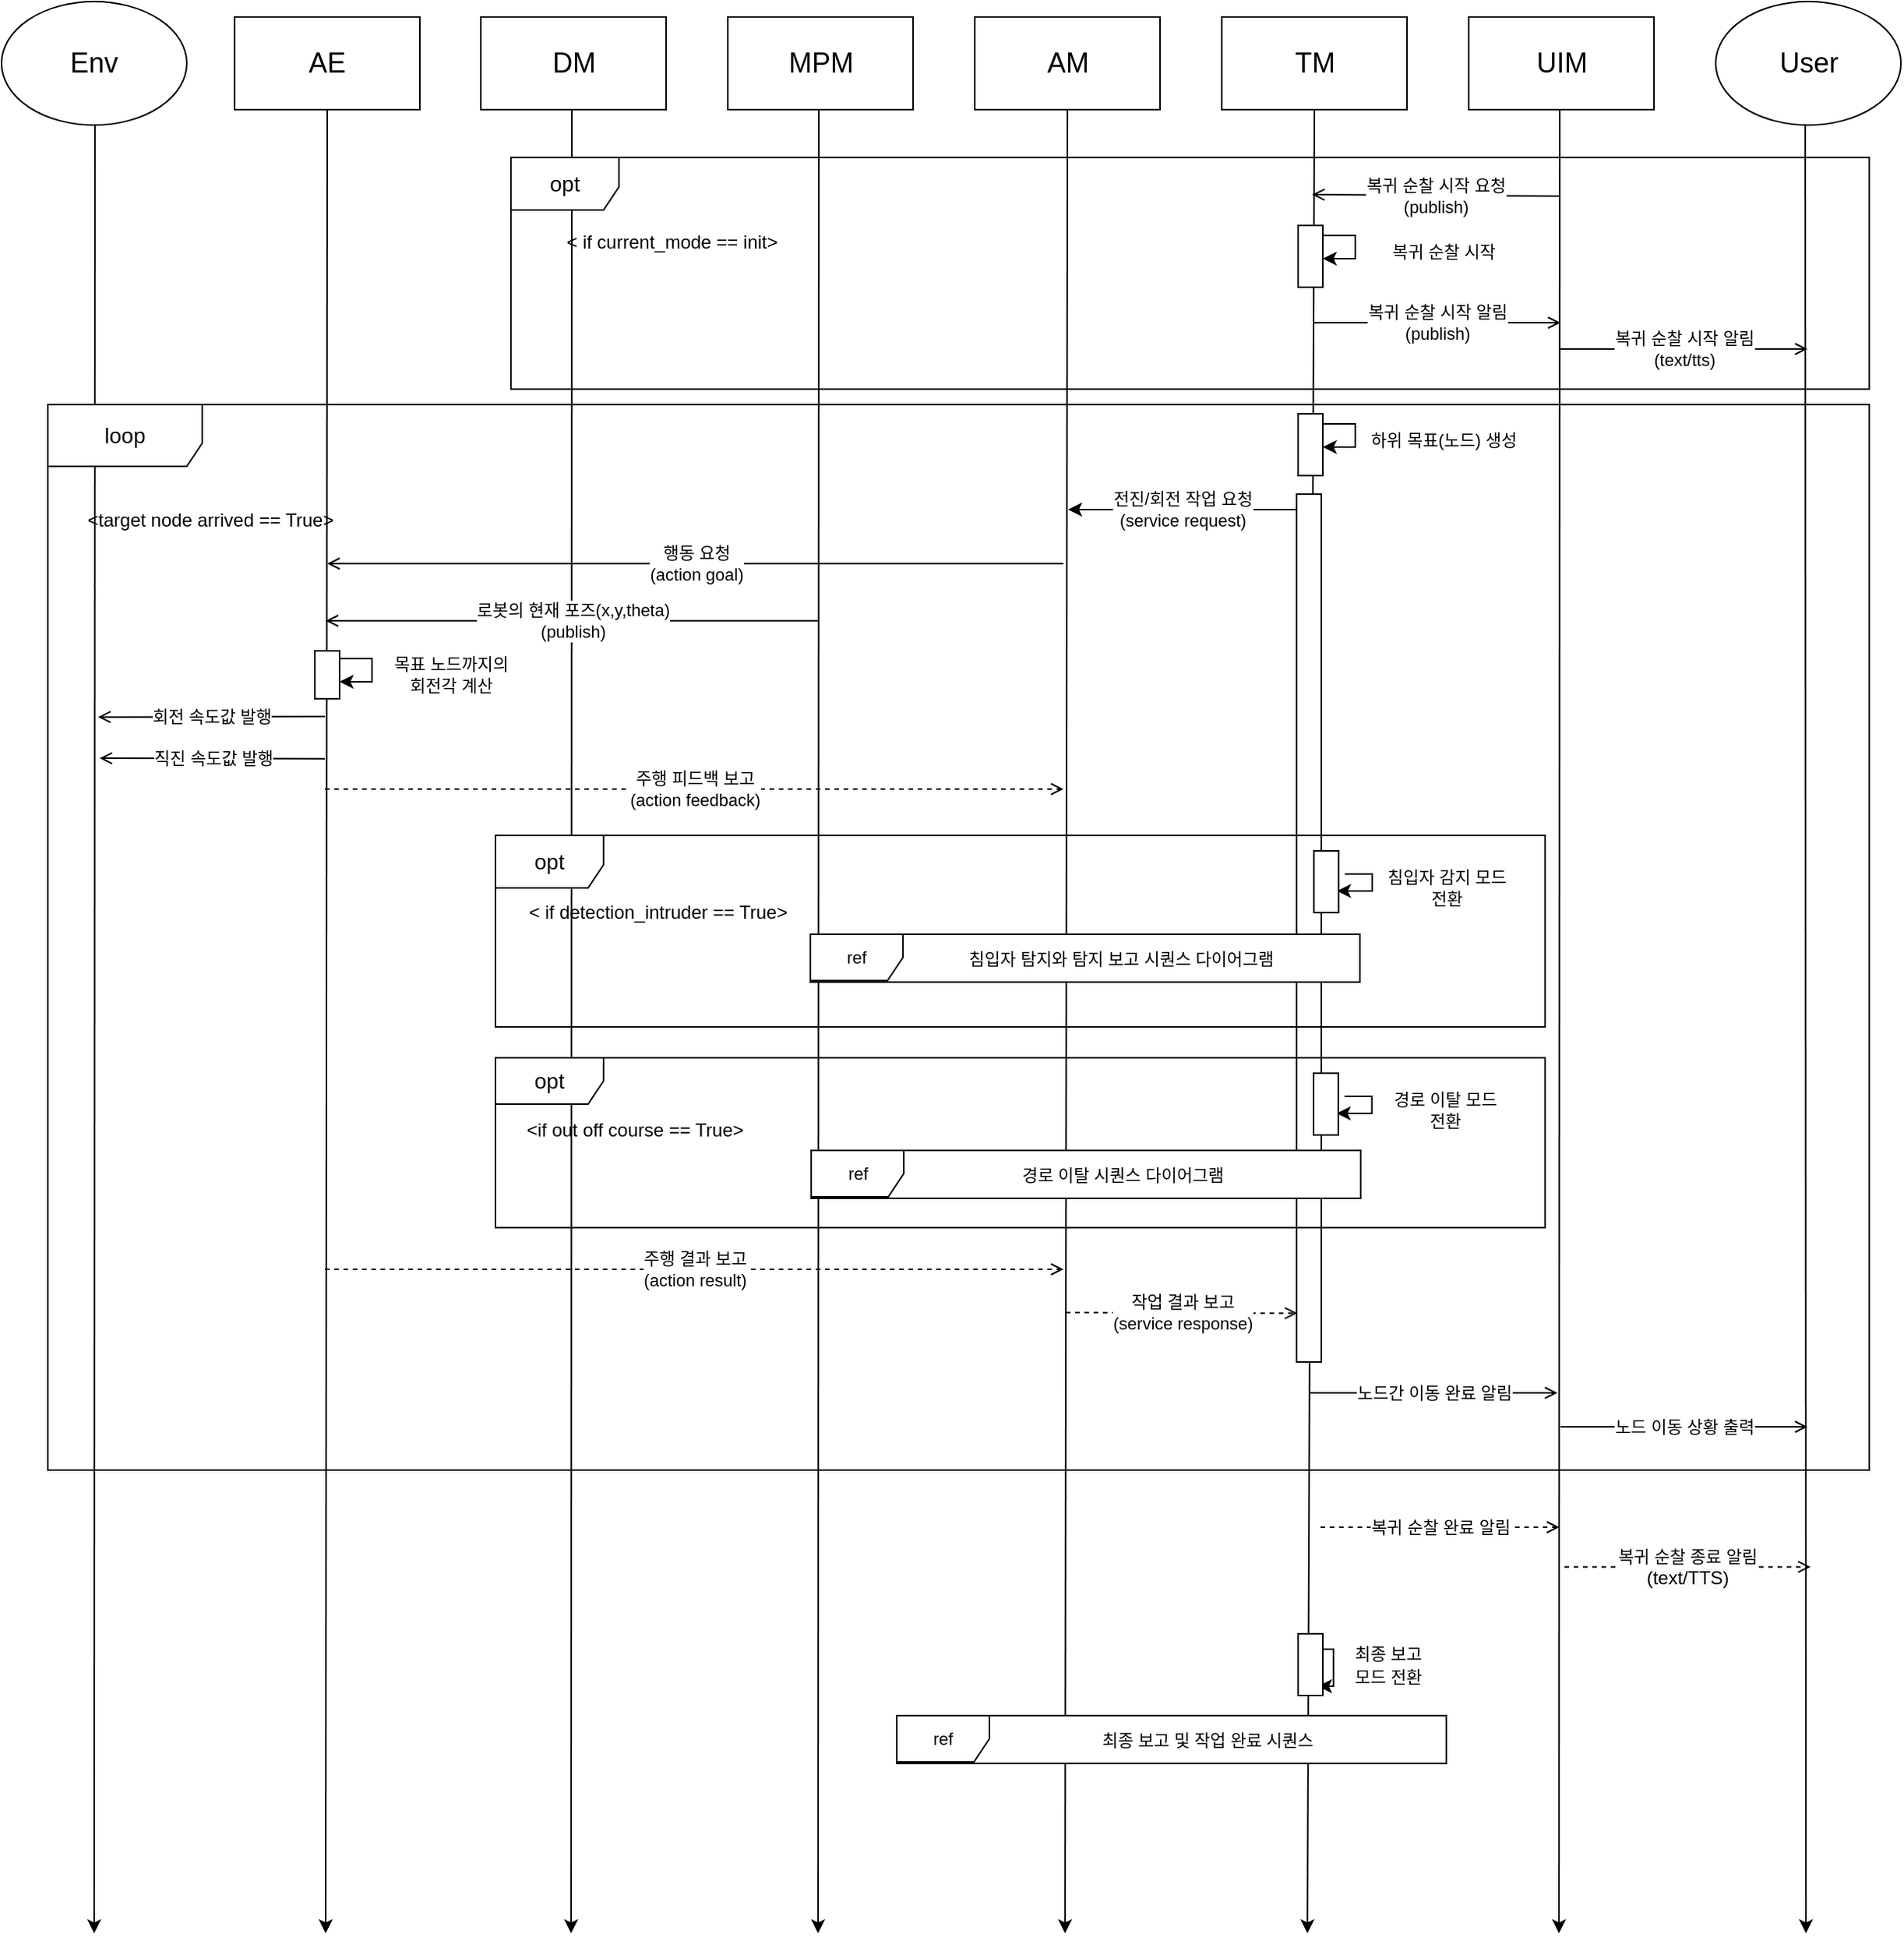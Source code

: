 <mxfile version="23.0.1" type="google">
  <diagram name="페이지-1" id="aEvHvg_GISMhGPSxpiuL">
    <mxGraphModel grid="1" page="1" gridSize="10" guides="1" tooltips="1" connect="1" arrows="1" fold="1" pageScale="1" pageWidth="1200" pageHeight="1600" math="0" shadow="0">
      <root>
        <mxCell id="0" />
        <mxCell id="1" parent="0" />
        <mxCell id="QVneMH2O7gO1GSNRQY0F-47" value="" style="edgeStyle=none;orthogonalLoop=1;jettySize=auto;html=1;rounded=0;dashed=1;endArrow=open;endFill=0;" edge="1" parent="1">
          <mxGeometry width="100" relative="1" as="geometry">
            <mxPoint x="1072.52" y="1082.74" as="sourcePoint" />
            <mxPoint x="1231.99" y="1082.74" as="targetPoint" />
            <Array as="points" />
          </mxGeometry>
        </mxCell>
        <mxCell id="FISZs5vdLlbENWsGq8DH-76" value="복귀 순찰 종료 알림&lt;br style=&quot;border-color: var(--border-color); font-size: 12px; background-color: rgb(251, 251, 251);&quot;&gt;&lt;span style=&quot;font-size: 12px; background-color: rgb(251, 251, 251);&quot;&gt;(text/TTS)&lt;/span&gt;" style="edgeLabel;html=1;align=center;verticalAlign=middle;resizable=0;points=[];" connectable="0" vertex="1" parent="QVneMH2O7gO1GSNRQY0F-47">
          <mxGeometry relative="1" as="geometry">
            <mxPoint as="offset" />
          </mxGeometry>
        </mxCell>
        <mxCell id="wB_7CRHb40THPqK0Hq_M-15" value="" style="endArrow=classic;html=1;rounded=0;exitX=0.5;exitY=1;exitDx=0;exitDy=0;" edge="1" parent="1" source="wB_7CRHb40THPqK0Hq_M-5">
          <mxGeometry width="50" height="50" relative="1" as="geometry">
            <mxPoint x="906.942" y="1223.608" as="sourcePoint" />
            <mxPoint x="906" y="1320" as="targetPoint" />
          </mxGeometry>
        </mxCell>
        <mxCell id="wB_7CRHb40THPqK0Hq_M-1" value="&lt;font style=&quot;font-size: 18px;&quot;&gt;Env&lt;/font&gt;" style="ellipse;whiteSpace=wrap;html=1;" vertex="1" parent="1">
          <mxGeometry x="60" y="69" width="120" height="80" as="geometry" />
        </mxCell>
        <mxCell id="wB_7CRHb40THPqK0Hq_M-2" value="&lt;font style=&quot;font-size: 18px;&quot;&gt;DM&lt;/font&gt;" style="rounded=0;whiteSpace=wrap;html=1;" vertex="1" parent="1">
          <mxGeometry x="370.53" y="79" width="120" height="60" as="geometry" />
        </mxCell>
        <mxCell id="wB_7CRHb40THPqK0Hq_M-3" value="&lt;font style=&quot;font-size: 18px;&quot;&gt;MPM&lt;/font&gt;" style="rounded=0;whiteSpace=wrap;html=1;" vertex="1" parent="1">
          <mxGeometry x="530.53" y="79" width="120" height="60" as="geometry" />
        </mxCell>
        <mxCell id="wB_7CRHb40THPqK0Hq_M-4" value="&lt;font style=&quot;font-size: 18px;&quot;&gt;AM&lt;/font&gt;" style="rounded=0;whiteSpace=wrap;html=1;" vertex="1" parent="1">
          <mxGeometry x="690.53" y="79" width="120" height="60" as="geometry" />
        </mxCell>
        <mxCell id="wB_7CRHb40THPqK0Hq_M-5" value="&lt;font style=&quot;font-size: 18px;&quot;&gt;TM&lt;/font&gt;" style="rounded=0;whiteSpace=wrap;html=1;" vertex="1" parent="1">
          <mxGeometry x="850.53" y="79" width="120" height="60" as="geometry" />
        </mxCell>
        <mxCell id="wB_7CRHb40THPqK0Hq_M-6" value="&lt;font style=&quot;font-size: 18px;&quot;&gt;UIM&lt;/font&gt;" style="rounded=0;whiteSpace=wrap;html=1;" vertex="1" parent="1">
          <mxGeometry x="1010.53" y="79" width="120" height="60" as="geometry" />
        </mxCell>
        <mxCell id="wB_7CRHb40THPqK0Hq_M-10" value="&lt;font style=&quot;font-size: 18px;&quot;&gt;User&lt;/font&gt;" style="ellipse;whiteSpace=wrap;html=1;" vertex="1" parent="1">
          <mxGeometry x="1170.53" y="69" width="120" height="80" as="geometry" />
        </mxCell>
        <mxCell id="wB_7CRHb40THPqK0Hq_M-11" value="" style="endArrow=classic;html=1;rounded=0;exitX=0.5;exitY=1;exitDx=0;exitDy=0;" edge="1" parent="1">
          <mxGeometry width="50" height="50" relative="1" as="geometry">
            <mxPoint x="120.53" y="149" as="sourcePoint" />
            <mxPoint x="120" y="1320" as="targetPoint" />
          </mxGeometry>
        </mxCell>
        <mxCell id="wB_7CRHb40THPqK0Hq_M-12" value="" style="endArrow=classic;html=1;rounded=0;" edge="1" parent="1">
          <mxGeometry width="50" height="50" relative="1" as="geometry">
            <mxPoint x="429.47" y="139" as="sourcePoint" />
            <mxPoint x="429" y="1320" as="targetPoint" />
          </mxGeometry>
        </mxCell>
        <mxCell id="wB_7CRHb40THPqK0Hq_M-13" value="" style="endArrow=classic;html=1;rounded=0;" edge="1" parent="1">
          <mxGeometry width="50" height="50" relative="1" as="geometry">
            <mxPoint x="589.47" y="139" as="sourcePoint" />
            <mxPoint x="589" y="1320" as="targetPoint" />
          </mxGeometry>
        </mxCell>
        <mxCell id="wB_7CRHb40THPqK0Hq_M-14" value="" style="endArrow=classic;html=1;rounded=0;exitX=0.5;exitY=1;exitDx=0;exitDy=0;" edge="1" parent="1" source="wB_7CRHb40THPqK0Hq_M-4">
          <mxGeometry width="50" height="50" relative="1" as="geometry">
            <mxPoint x="749" y="374" as="sourcePoint" />
            <mxPoint x="749" y="1320" as="targetPoint" />
          </mxGeometry>
        </mxCell>
        <mxCell id="wB_7CRHb40THPqK0Hq_M-16" value="" style="endArrow=classic;html=1;rounded=0;" edge="1" parent="1">
          <mxGeometry width="50" height="50" relative="1" as="geometry">
            <mxPoint x="1069.47" y="139" as="sourcePoint" />
            <mxPoint x="1069" y="1320" as="targetPoint" />
          </mxGeometry>
        </mxCell>
        <mxCell id="wB_7CRHb40THPqK0Hq_M-17" value="" style="endArrow=classic;html=1;rounded=0;" edge="1" parent="1">
          <mxGeometry width="50" height="50" relative="1" as="geometry">
            <mxPoint x="1228.53" y="149" as="sourcePoint" />
            <mxPoint x="1229" y="1320" as="targetPoint" />
          </mxGeometry>
        </mxCell>
        <mxCell id="UZCSHyJboW_SXkC9PN_b-8" value="하위 목표(노드) 생성" style="text;html=1;align=center;verticalAlign=middle;resizable=0;points=[];autosize=1;strokeColor=none;fillColor=none;fontSize=11;" vertex="1" parent="1">
          <mxGeometry x="933.53" y="338" width="120" height="30" as="geometry" />
        </mxCell>
        <mxCell id="UZCSHyJboW_SXkC9PN_b-24" value="&lt;font style=&quot;font-size: 14px;&quot;&gt;loop&lt;/font&gt;" style="shape=umlFrame;whiteSpace=wrap;html=1;pointerEvents=0;width=100;height=40;swimlaneFillColor=none;" vertex="1" parent="1">
          <mxGeometry x="90" y="330" width="1180" height="690" as="geometry" />
        </mxCell>
        <mxCell id="QVneMH2O7gO1GSNRQY0F-21" value="" style="edgeStyle=none;orthogonalLoop=1;jettySize=auto;html=1;rounded=0;dashed=1;endArrow=open;endFill=0;" edge="1" parent="1">
          <mxGeometry width="100" relative="1" as="geometry">
            <mxPoint x="914.47" y="1057" as="sourcePoint" />
            <mxPoint x="1069.26" y="1057.0" as="targetPoint" />
            <Array as="points" />
          </mxGeometry>
        </mxCell>
        <mxCell id="FISZs5vdLlbENWsGq8DH-80" value="복귀 순찰 완료 알림" style="edgeLabel;html=1;align=center;verticalAlign=middle;resizable=0;points=[];" connectable="0" vertex="1" parent="QVneMH2O7gO1GSNRQY0F-21">
          <mxGeometry relative="1" as="geometry">
            <mxPoint as="offset" />
          </mxGeometry>
        </mxCell>
        <mxCell id="RlqboLYPR1MhJmFESY6N-4" value="" style="endArrow=classic;html=1;rounded=0;fontSize=11;" edge="1" parent="1">
          <mxGeometry width="50" height="50" relative="1" as="geometry">
            <mxPoint x="899" y="398" as="sourcePoint" />
            <mxPoint x="751" y="398" as="targetPoint" />
          </mxGeometry>
        </mxCell>
        <mxCell id="FISZs5vdLlbENWsGq8DH-31" value="전진/회전 작업 요청&lt;br style=&quot;border-color: var(--border-color); font-size: 11px;&quot;&gt;(service request)" style="edgeLabel;html=1;align=center;verticalAlign=middle;resizable=0;points=[];fontSize=11;" connectable="0" vertex="1" parent="RlqboLYPR1MhJmFESY6N-4">
          <mxGeometry relative="1" as="geometry">
            <mxPoint as="offset" />
          </mxGeometry>
        </mxCell>
        <mxCell id="FISZs5vdLlbENWsGq8DH-2" value="" style="endArrow=classic;html=1;rounded=0;exitX=0.5;exitY=1;exitDx=0;exitDy=0;" edge="1" parent="1" source="CQw-e8eNcIj9KiR2qPiB-1">
          <mxGeometry width="50" height="50" relative="1" as="geometry">
            <mxPoint x="270.53" y="150" as="sourcePoint" />
            <mxPoint x="270" y="1320" as="targetPoint" />
          </mxGeometry>
        </mxCell>
        <mxCell id="QVneMH2O7gO1GSNRQY0F-67" value="" style="html=1;points=[[0,0,0,0,5],[0,1,0,0,-5],[1,0,0,0,5],[1,1,0,0,-5]];perimeter=orthogonalPerimeter;outlineConnect=0;targetShapes=umlLifeline;portConstraint=eastwest;newEdgeStyle={&quot;curved&quot;:0,&quot;rounded&quot;:0};fontSize=11;" vertex="1" parent="1">
          <mxGeometry x="899" y="388" width="16" height="562" as="geometry" />
        </mxCell>
        <mxCell id="FISZs5vdLlbENWsGq8DH-11" value="" style="endArrow=open;html=1;rounded=0;endFill=0;fontSize=11;" edge="1" parent="1">
          <mxGeometry width="50" height="50" relative="1" as="geometry">
            <mxPoint x="269.53" y="532" as="sourcePoint" />
            <mxPoint x="122.53" y="532.333" as="targetPoint" />
          </mxGeometry>
        </mxCell>
        <mxCell id="FISZs5vdLlbENWsGq8DH-12" value="회전 속도값 발행" style="edgeLabel;html=1;align=center;verticalAlign=middle;resizable=0;points=[];fontSize=11;" connectable="0" vertex="1" parent="FISZs5vdLlbENWsGq8DH-11">
          <mxGeometry relative="1" as="geometry">
            <mxPoint as="offset" />
          </mxGeometry>
        </mxCell>
        <mxCell id="FISZs5vdLlbENWsGq8DH-13" value="" style="endArrow=open;html=1;rounded=0;endFill=0;fontSize=11;" edge="1" parent="1">
          <mxGeometry width="50" height="50" relative="1" as="geometry">
            <mxPoint x="269.53" y="559.42" as="sourcePoint" />
            <mxPoint x="123.53" y="559.003" as="targetPoint" />
          </mxGeometry>
        </mxCell>
        <mxCell id="FISZs5vdLlbENWsGq8DH-14" value="직진 속도값 발행" style="edgeLabel;html=1;align=center;verticalAlign=middle;resizable=0;points=[];fontSize=11;" connectable="0" vertex="1" parent="FISZs5vdLlbENWsGq8DH-13">
          <mxGeometry relative="1" as="geometry">
            <mxPoint as="offset" />
          </mxGeometry>
        </mxCell>
        <mxCell id="FISZs5vdLlbENWsGq8DH-15" value="" style="endArrow=open;html=1;rounded=0;endFill=0;dashed=1;fontSize=11;" edge="1" parent="1">
          <mxGeometry width="50" height="50" relative="1" as="geometry">
            <mxPoint x="749.47" y="918.002" as="sourcePoint" />
            <mxPoint x="899.47" y="918.419" as="targetPoint" />
          </mxGeometry>
        </mxCell>
        <mxCell id="FISZs5vdLlbENWsGq8DH-16" value="&lt;p style=&quot;margin-top: 0pt; margin-bottom: 0pt; margin-left: 0in; direction: ltr; unicode-bidi: embed; font-size: 11px;&quot;&gt;&lt;font style=&quot;font-size: 11px;&quot;&gt;작업 결과 보고&lt;/font&gt;&lt;/p&gt;&lt;p style=&quot;margin-top: 0pt; margin-bottom: 0pt; margin-left: 0in; direction: ltr; unicode-bidi: embed; font-size: 11px;&quot;&gt;&lt;font style=&quot;font-size: 11px;&quot;&gt;(service response)&lt;/font&gt;&lt;/p&gt;" style="edgeLabel;html=1;align=center;verticalAlign=middle;resizable=0;points=[];fontSize=11;" connectable="0" vertex="1" parent="FISZs5vdLlbENWsGq8DH-15">
          <mxGeometry relative="1" as="geometry">
            <mxPoint as="offset" />
          </mxGeometry>
        </mxCell>
        <mxCell id="FISZs5vdLlbENWsGq8DH-19" value="" style="endArrow=open;html=1;rounded=0;exitX=0;exitY=0;exitDx=0;exitDy=5;exitPerimeter=0;endFill=0;fontSize=11;" edge="1" parent="1">
          <mxGeometry width="50" height="50" relative="1" as="geometry">
            <mxPoint x="748" y="433" as="sourcePoint" />
            <mxPoint x="271" y="433" as="targetPoint" />
          </mxGeometry>
        </mxCell>
        <mxCell id="FISZs5vdLlbENWsGq8DH-20" value="행동 요청&lt;br style=&quot;font-size: 11px;&quot;&gt;(action goal)" style="edgeLabel;html=1;align=center;verticalAlign=middle;resizable=0;points=[];fontSize=11;" connectable="0" vertex="1" parent="FISZs5vdLlbENWsGq8DH-19">
          <mxGeometry relative="1" as="geometry">
            <mxPoint as="offset" />
          </mxGeometry>
        </mxCell>
        <mxCell id="FISZs5vdLlbENWsGq8DH-21" value="" style="endArrow=open;html=1;rounded=0;exitX=0;exitY=0;exitDx=0;exitDy=5;exitPerimeter=0;endFill=0;dashed=1;fontSize=11;" edge="1" parent="1">
          <mxGeometry width="50" height="50" relative="1" as="geometry">
            <mxPoint x="269.53" y="890" as="sourcePoint" />
            <mxPoint x="748" y="890" as="targetPoint" />
          </mxGeometry>
        </mxCell>
        <mxCell id="FISZs5vdLlbENWsGq8DH-22" value="주행 결과 보고&lt;br style=&quot;font-size: 11px;&quot;&gt;(action result)" style="edgeLabel;html=1;align=center;verticalAlign=middle;resizable=0;points=[];fontSize=11;" connectable="0" vertex="1" parent="FISZs5vdLlbENWsGq8DH-21">
          <mxGeometry relative="1" as="geometry">
            <mxPoint as="offset" />
          </mxGeometry>
        </mxCell>
        <mxCell id="FISZs5vdLlbENWsGq8DH-23" value="" style="endArrow=open;html=1;rounded=0;exitX=0;exitY=0;exitDx=0;exitDy=5;exitPerimeter=0;endFill=0;dashed=1;fontSize=11;" edge="1" parent="1">
          <mxGeometry width="50" height="50" relative="1" as="geometry">
            <mxPoint x="269.53" y="579" as="sourcePoint" />
            <mxPoint x="748" y="579" as="targetPoint" />
          </mxGeometry>
        </mxCell>
        <mxCell id="FISZs5vdLlbENWsGq8DH-24" value="주행 피드백 보고&lt;br style=&quot;font-size: 11px;&quot;&gt;(action feedback)" style="edgeLabel;html=1;align=center;verticalAlign=middle;resizable=0;points=[];fontSize=11;" connectable="0" vertex="1" parent="FISZs5vdLlbENWsGq8DH-23">
          <mxGeometry relative="1" as="geometry">
            <mxPoint as="offset" />
          </mxGeometry>
        </mxCell>
        <mxCell id="FISZs5vdLlbENWsGq8DH-32" value="" style="html=1;points=[[0,0,0,0,5],[0,1,0,0,-5],[1,0,0,0,5],[1,1,0,0,-5]];perimeter=orthogonalPerimeter;outlineConnect=0;targetShapes=umlLifeline;portConstraint=eastwest;newEdgeStyle={&quot;curved&quot;:0,&quot;rounded&quot;:0};fontSize=11;" vertex="1" parent="1">
          <mxGeometry x="900" y="336" width="16" height="40" as="geometry" />
        </mxCell>
        <mxCell id="FISZs5vdLlbENWsGq8DH-33" value="" style="edgeStyle=none;orthogonalLoop=1;jettySize=auto;html=1;rounded=0;exitX=1;exitY=0;exitDx=0;exitDy=5;exitPerimeter=0;fontSize=11;" edge="1" parent="1">
          <mxGeometry width="100" relative="1" as="geometry">
            <mxPoint x="916" y="342.5" as="sourcePoint" />
            <mxPoint x="916" y="357.5" as="targetPoint" />
            <Array as="points">
              <mxPoint x="927" y="342.5" />
              <mxPoint x="937" y="342.5" />
              <mxPoint x="937" y="357.5" />
              <mxPoint x="927" y="357.5" />
              <mxPoint x="917" y="357.5" />
            </Array>
          </mxGeometry>
        </mxCell>
        <mxCell id="FISZs5vdLlbENWsGq8DH-66" value="&amp;lt;target node arrived == True&amp;gt;" style="text;html=1;align=center;verticalAlign=middle;resizable=0;points=[];autosize=1;strokeColor=none;fillColor=none;fontSize=12;" vertex="1" parent="1">
          <mxGeometry x="105" y="390" width="180" height="30" as="geometry" />
        </mxCell>
        <mxCell id="FISZs5vdLlbENWsGq8DH-72" value="" style="edgeStyle=none;orthogonalLoop=1;jettySize=auto;html=1;rounded=0;endArrow=open;endFill=0;" edge="1" parent="1">
          <mxGeometry width="100" relative="1" as="geometry">
            <mxPoint x="907.21" y="970" as="sourcePoint" />
            <mxPoint x="1068" y="970" as="targetPoint" />
            <Array as="points" />
          </mxGeometry>
        </mxCell>
        <mxCell id="FISZs5vdLlbENWsGq8DH-73" value="노드간 이동 완료 알림" style="edgeLabel;html=1;align=center;verticalAlign=middle;resizable=0;points=[];" connectable="0" vertex="1" parent="FISZs5vdLlbENWsGq8DH-72">
          <mxGeometry relative="1" as="geometry">
            <mxPoint as="offset" />
          </mxGeometry>
        </mxCell>
        <mxCell id="FISZs5vdLlbENWsGq8DH-74" value="" style="edgeStyle=none;orthogonalLoop=1;jettySize=auto;html=1;rounded=0;endArrow=open;endFill=0;" edge="1" parent="1">
          <mxGeometry width="100" relative="1" as="geometry">
            <mxPoint x="1070" y="992" as="sourcePoint" />
            <mxPoint x="1230" y="992" as="targetPoint" />
            <Array as="points" />
          </mxGeometry>
        </mxCell>
        <mxCell id="FISZs5vdLlbENWsGq8DH-75" value="노드 이동 상황 출력" style="edgeLabel;html=1;align=center;verticalAlign=middle;resizable=0;points=[];" connectable="0" vertex="1" parent="FISZs5vdLlbENWsGq8DH-74">
          <mxGeometry relative="1" as="geometry">
            <mxPoint as="offset" />
          </mxGeometry>
        </mxCell>
        <mxCell id="FISZs5vdLlbENWsGq8DH-86" value="ref" style="shape=umlFrame;whiteSpace=wrap;html=1;pointerEvents=0;fillColor=default;fillStyle=solid;gradientColor=none;swimlaneFillColor=default;fontSize=11;" vertex="1" parent="1">
          <mxGeometry x="640" y="1179" width="356" height="31" as="geometry" />
        </mxCell>
        <mxCell id="FISZs5vdLlbENWsGq8DH-87" value="최종 보고 및 작업 완료 시퀀스" style="text;html=1;align=center;verticalAlign=middle;resizable=0;points=[];autosize=1;strokeColor=none;fillColor=none;fontSize=11;" vertex="1" parent="1">
          <mxGeometry x="756.0" y="1180" width="170" height="30" as="geometry" />
        </mxCell>
        <mxCell id="FISZs5vdLlbENWsGq8DH-90" value="" style="edgeStyle=none;orthogonalLoop=1;jettySize=auto;html=1;rounded=0;" edge="1" parent="1">
          <mxGeometry width="100" relative="1" as="geometry">
            <mxPoint x="909.37" y="1136" as="sourcePoint" />
            <mxPoint x="912.89" y="1160" as="targetPoint" />
            <Array as="points">
              <mxPoint x="922.89" y="1136" />
              <mxPoint x="922.89" y="1160" />
            </Array>
          </mxGeometry>
        </mxCell>
        <mxCell id="FISZs5vdLlbENWsGq8DH-91" value="&lt;font style=&quot;font-size: 11px;&quot;&gt;최종 보고&lt;br&gt;모드&amp;nbsp;전환&lt;/font&gt;" style="text;html=1;align=center;verticalAlign=middle;resizable=0;points=[];autosize=1;strokeColor=none;fillColor=none;" vertex="1" parent="1">
          <mxGeometry x="923.36" y="1126" width="70" height="40" as="geometry" />
        </mxCell>
        <mxCell id="FISZs5vdLlbENWsGq8DH-92" value="" style="html=1;points=[[0,0,0,0,5],[0,1,0,0,-5],[1,0,0,0,5],[1,1,0,0,-5]];perimeter=orthogonalPerimeter;outlineConnect=0;targetShapes=umlLifeline;portConstraint=eastwest;newEdgeStyle={&quot;curved&quot;:0,&quot;rounded&quot;:0};" vertex="1" parent="1">
          <mxGeometry x="900" y="1126" width="16" height="40" as="geometry" />
        </mxCell>
        <mxCell id="FISZs5vdLlbENWsGq8DH-96" value="&lt;span style=&quot;font-size: 14px;&quot;&gt;opt&lt;/span&gt;" style="shape=umlFrame;whiteSpace=wrap;html=1;pointerEvents=0;width=70;height=34;fontSize=11;" vertex="1" parent="1">
          <mxGeometry x="390" y="170" width="880" height="150" as="geometry" />
        </mxCell>
        <mxCell id="FISZs5vdLlbENWsGq8DH-97" value="&amp;lt; if current_mode == init&amp;gt;" style="text;html=1;align=center;verticalAlign=middle;resizable=0;points=[];autosize=1;strokeColor=none;fillColor=none;fontSize=12;" vertex="1" parent="1">
          <mxGeometry x="414" y="210" width="160" height="30" as="geometry" />
        </mxCell>
        <mxCell id="CQw-e8eNcIj9KiR2qPiB-1" value="&lt;span style=&quot;font-size: 18px;&quot;&gt;AE&lt;/span&gt;" style="rounded=0;whiteSpace=wrap;html=1;" vertex="1" parent="1">
          <mxGeometry x="211" y="79" width="120" height="60" as="geometry" />
        </mxCell>
        <mxCell id="CQw-e8eNcIj9KiR2qPiB-2" value="" style="edgeStyle=none;orthogonalLoop=1;jettySize=auto;html=1;rounded=0;endArrow=open;endFill=0;fontSize=11;" edge="1" parent="1">
          <mxGeometry width="100" relative="1" as="geometry">
            <mxPoint x="590" y="470" as="sourcePoint" />
            <mxPoint x="270" y="470" as="targetPoint" />
            <Array as="points" />
          </mxGeometry>
        </mxCell>
        <mxCell id="CQw-e8eNcIj9KiR2qPiB-3" value="로봇의 현재 포즈(x,y,theta)&lt;br&gt;(publish)" style="edgeLabel;html=1;align=center;verticalAlign=middle;resizable=0;points=[];fontSize=11;" connectable="0" vertex="1" parent="CQw-e8eNcIj9KiR2qPiB-2">
          <mxGeometry relative="1" as="geometry">
            <mxPoint as="offset" />
          </mxGeometry>
        </mxCell>
        <mxCell id="CQw-e8eNcIj9KiR2qPiB-4" value="목표 노드까지의&lt;br style=&quot;font-size: 11px;&quot;&gt;회전각 계산" style="text;html=1;align=center;verticalAlign=middle;resizable=0;points=[];autosize=1;strokeColor=none;fillColor=none;fontSize=11;" vertex="1" parent="1">
          <mxGeometry x="301.47" y="485" width="100" height="40" as="geometry" />
        </mxCell>
        <mxCell id="CQw-e8eNcIj9KiR2qPiB-5" value="" style="html=1;points=[[0,0,0,0,5],[0,1,0,0,-5],[1,0,0,0,5],[1,1,0,0,-5]];perimeter=orthogonalPerimeter;outlineConnect=0;targetShapes=umlLifeline;portConstraint=eastwest;newEdgeStyle={&quot;curved&quot;:0,&quot;rounded&quot;:0};fontSize=11;" vertex="1" parent="1">
          <mxGeometry x="263" y="489.5" width="16" height="31" as="geometry" />
        </mxCell>
        <mxCell id="CQw-e8eNcIj9KiR2qPiB-6" value="" style="edgeStyle=none;orthogonalLoop=1;jettySize=auto;html=1;rounded=0;exitX=1;exitY=0;exitDx=0;exitDy=5;exitPerimeter=0;fontSize=11;" edge="1" parent="1" source="CQw-e8eNcIj9KiR2qPiB-5" target="CQw-e8eNcIj9KiR2qPiB-5">
          <mxGeometry width="100" relative="1" as="geometry">
            <mxPoint x="298.94" y="557.5" as="sourcePoint" />
            <mxPoint x="299.41" y="577.5" as="targetPoint" />
            <Array as="points">
              <mxPoint x="290" y="494.5" />
              <mxPoint x="300" y="494.5" />
              <mxPoint x="300" y="509.5" />
              <mxPoint x="290" y="509.5" />
              <mxPoint x="280" y="509.5" />
            </Array>
          </mxGeometry>
        </mxCell>
        <mxCell id="koTlneUI7UUK105c10YE-1" value="" style="endArrow=open;html=1;rounded=0;endFill=0;fontSize=11;" edge="1" parent="1">
          <mxGeometry width="50" height="50" relative="1" as="geometry">
            <mxPoint x="1069" y="195" as="sourcePoint" />
            <mxPoint x="909" y="194" as="targetPoint" />
          </mxGeometry>
        </mxCell>
        <mxCell id="koTlneUI7UUK105c10YE-2" value="복귀 순찰 시작 요청&lt;br&gt;(publish)" style="edgeLabel;html=1;align=center;verticalAlign=middle;resizable=0;points=[];fontSize=11;" connectable="0" vertex="1" parent="koTlneUI7UUK105c10YE-1">
          <mxGeometry relative="1" as="geometry">
            <mxPoint as="offset" />
          </mxGeometry>
        </mxCell>
        <mxCell id="koTlneUI7UUK105c10YE-3" value="" style="endArrow=open;html=1;rounded=0;endFill=0;fontSize=11;" edge="1" parent="1">
          <mxGeometry width="50" height="50" relative="1" as="geometry">
            <mxPoint x="910" y="277" as="sourcePoint" />
            <mxPoint x="1070" y="277" as="targetPoint" />
          </mxGeometry>
        </mxCell>
        <mxCell id="koTlneUI7UUK105c10YE-4" value="복귀 순찰 시작 알림&lt;br&gt;(publish)" style="edgeLabel;html=1;align=center;verticalAlign=middle;resizable=0;points=[];fontSize=11;" connectable="0" vertex="1" parent="koTlneUI7UUK105c10YE-3">
          <mxGeometry relative="1" as="geometry">
            <mxPoint as="offset" />
          </mxGeometry>
        </mxCell>
        <mxCell id="koTlneUI7UUK105c10YE-5" value="복귀 순찰 시작" style="text;html=1;align=center;verticalAlign=middle;resizable=0;points=[];autosize=1;strokeColor=none;fillColor=none;fontSize=11;" vertex="1" parent="1">
          <mxGeometry x="943.53" y="216" width="100" height="30" as="geometry" />
        </mxCell>
        <mxCell id="koTlneUI7UUK105c10YE-6" value="" style="html=1;points=[[0,0,0,0,5],[0,1,0,0,-5],[1,0,0,0,5],[1,1,0,0,-5]];perimeter=orthogonalPerimeter;outlineConnect=0;targetShapes=umlLifeline;portConstraint=eastwest;newEdgeStyle={&quot;curved&quot;:0,&quot;rounded&quot;:0};fontSize=11;" vertex="1" parent="1">
          <mxGeometry x="900" y="214" width="16" height="40" as="geometry" />
        </mxCell>
        <mxCell id="koTlneUI7UUK105c10YE-7" value="" style="edgeStyle=none;orthogonalLoop=1;jettySize=auto;html=1;rounded=0;exitX=1;exitY=0;exitDx=0;exitDy=5;exitPerimeter=0;fontSize=11;" edge="1" parent="1">
          <mxGeometry width="100" relative="1" as="geometry">
            <mxPoint x="916" y="220.5" as="sourcePoint" />
            <mxPoint x="916" y="235.5" as="targetPoint" />
            <Array as="points">
              <mxPoint x="927" y="220.5" />
              <mxPoint x="937" y="220.5" />
              <mxPoint x="937" y="235.5" />
              <mxPoint x="927" y="235.5" />
              <mxPoint x="917" y="235.5" />
            </Array>
          </mxGeometry>
        </mxCell>
        <mxCell id="koTlneUI7UUK105c10YE-8" value="" style="endArrow=open;html=1;rounded=0;endFill=0;fontSize=11;" edge="1" parent="1">
          <mxGeometry width="50" height="50" relative="1" as="geometry">
            <mxPoint x="1070" y="294" as="sourcePoint" />
            <mxPoint x="1230" y="294" as="targetPoint" />
          </mxGeometry>
        </mxCell>
        <mxCell id="koTlneUI7UUK105c10YE-9" value="복귀 순찰 시작 알림&lt;br&gt;(text/tts)" style="edgeLabel;html=1;align=center;verticalAlign=middle;resizable=0;points=[];fontSize=11;" connectable="0" vertex="1" parent="koTlneUI7UUK105c10YE-8">
          <mxGeometry relative="1" as="geometry">
            <mxPoint as="offset" />
          </mxGeometry>
        </mxCell>
        <mxCell id="UZCSHyJboW_SXkC9PN_b-40" value="&lt;span style=&quot;font-size: 11px; background-color: rgb(255, 255, 255);&quot;&gt;&lt;br style=&quot;font-size: 11px;&quot;&gt;&lt;/span&gt;" style="text;html=1;align=center;verticalAlign=middle;resizable=0;points=[];autosize=1;strokeColor=none;fillColor=none;fontSize=11;" vertex="1" parent="1">
          <mxGeometry x="515" y="684" width="20" height="30" as="geometry" />
        </mxCell>
        <mxCell id="UZCSHyJboW_SXkC9PN_b-41" value="" style="edgeStyle=none;orthogonalLoop=1;jettySize=auto;html=1;rounded=0;fontSize=11;" edge="1" parent="1">
          <mxGeometry width="100" relative="1" as="geometry">
            <mxPoint x="930.27" y="634" as="sourcePoint" />
            <mxPoint x="925.21" y="645" as="targetPoint" />
            <Array as="points">
              <mxPoint x="948" y="634" />
              <mxPoint x="948" y="645" />
            </Array>
          </mxGeometry>
        </mxCell>
        <mxCell id="UZCSHyJboW_SXkC9PN_b-42" value="침입자 감지 모드&lt;br style=&quot;font-size: 11px;&quot;&gt;전환" style="text;html=1;align=center;verticalAlign=middle;resizable=0;points=[];autosize=1;strokeColor=none;fillColor=none;fontSize=11;" vertex="1" parent="1">
          <mxGeometry x="940.53" y="623" width="110" height="40" as="geometry" />
        </mxCell>
        <mxCell id="UZCSHyJboW_SXkC9PN_b-37" value="&lt;font style=&quot;font-size: 14px;&quot;&gt;opt&lt;/font&gt;" style="shape=umlFrame;whiteSpace=wrap;html=1;pointerEvents=0;width=70;height=34;fontSize=11;" vertex="1" parent="1">
          <mxGeometry x="380" y="609" width="680" height="124" as="geometry" />
        </mxCell>
        <mxCell id="UZCSHyJboW_SXkC9PN_b-43" value="ref" style="shape=umlFrame;whiteSpace=wrap;html=1;pointerEvents=0;fillColor=default;fillStyle=solid;gradientColor=none;swimlaneFillColor=default;fontSize=11;" vertex="1" parent="1">
          <mxGeometry x="584" y="673" width="356" height="31" as="geometry" />
        </mxCell>
        <mxCell id="UZCSHyJboW_SXkC9PN_b-44" value="침입자 탐지와 탐지 보고 시퀀스 다이어그램" style="text;html=1;align=center;verticalAlign=middle;resizable=0;points=[];autosize=1;strokeColor=none;fillColor=none;fontSize=11;" vertex="1" parent="1">
          <mxGeometry x="665" y="674" width="240" height="30" as="geometry" />
        </mxCell>
        <mxCell id="XjPsFPSRKWm74xP1R7oq-22" value="&amp;lt; if detection_intruder == True&amp;gt;" style="text;html=1;align=center;verticalAlign=middle;resizable=0;points=[];autosize=1;strokeColor=none;fillColor=none;fontSize=12;" vertex="1" parent="1">
          <mxGeometry x="390" y="644" width="190" height="30" as="geometry" />
        </mxCell>
        <mxCell id="XjPsFPSRKWm74xP1R7oq-27" value="&lt;font style=&quot;font-size: 14px;&quot;&gt;opt&lt;/font&gt;" style="shape=umlFrame;whiteSpace=wrap;html=1;pointerEvents=0;width=70;height=30;fontSize=11;" vertex="1" parent="1">
          <mxGeometry x="380" y="753" width="680" height="110" as="geometry" />
        </mxCell>
        <mxCell id="QVneMH2O7gO1GSNRQY0F-62" value="" style="html=1;points=[[0,0,0,0,5],[0,1,0,0,-5],[1,0,0,0,5],[1,1,0,0,-5]];perimeter=orthogonalPerimeter;outlineConnect=0;targetShapes=umlLifeline;portConstraint=eastwest;newEdgeStyle={&quot;curved&quot;:0,&quot;rounded&quot;:0};fontSize=11;" vertex="1" parent="1">
          <mxGeometry x="910.21" y="619" width="16" height="40" as="geometry" />
        </mxCell>
        <mxCell id="FISZs5vdLlbENWsGq8DH-39" value="ref" style="shape=umlFrame;whiteSpace=wrap;html=1;pointerEvents=0;fillColor=default;fillStyle=solid;gradientColor=none;swimlaneFillColor=default;fontSize=11;" vertex="1" parent="1">
          <mxGeometry x="584.53" y="813" width="356" height="31" as="geometry" />
        </mxCell>
        <mxCell id="FISZs5vdLlbENWsGq8DH-40" value="경로 이탈 시퀀스 다이어그램" style="text;html=1;align=center;verticalAlign=middle;resizable=0;points=[];autosize=1;strokeColor=none;fillColor=none;fontSize=11;" vertex="1" parent="1">
          <mxGeometry x="705.53" y="814" width="160" height="30" as="geometry" />
        </mxCell>
        <mxCell id="FISZs5vdLlbENWsGq8DH-59" value="&amp;lt;if out off course == True&amp;gt;" style="text;html=1;align=center;verticalAlign=middle;resizable=0;points=[];autosize=1;strokeColor=none;fillColor=none;fontSize=12;" vertex="1" parent="1">
          <mxGeometry x="390" y="785" width="160" height="30" as="geometry" />
        </mxCell>
        <mxCell id="FISZs5vdLlbENWsGq8DH-60" value="" style="edgeStyle=none;orthogonalLoop=1;jettySize=auto;html=1;rounded=0;fontSize=11;" edge="1" parent="1">
          <mxGeometry width="100" relative="1" as="geometry">
            <mxPoint x="930.06" y="778" as="sourcePoint" />
            <mxPoint x="925" y="789" as="targetPoint" />
            <Array as="points">
              <mxPoint x="947.79" y="778" />
              <mxPoint x="947.79" y="789" />
            </Array>
          </mxGeometry>
        </mxCell>
        <mxCell id="FISZs5vdLlbENWsGq8DH-61" value="경로 이탈 모드&lt;br style=&quot;font-size: 11px;&quot;&gt;전환" style="text;html=1;align=center;verticalAlign=middle;resizable=0;points=[];autosize=1;strokeColor=none;fillColor=none;fontSize=11;" vertex="1" parent="1">
          <mxGeometry x="945.32" y="767" width="100" height="40" as="geometry" />
        </mxCell>
        <mxCell id="FISZs5vdLlbENWsGq8DH-62" value="" style="html=1;points=[[0,0,0,0,5],[0,1,0,0,-5],[1,0,0,0,5],[1,1,0,0,-5]];perimeter=orthogonalPerimeter;outlineConnect=0;targetShapes=umlLifeline;portConstraint=eastwest;newEdgeStyle={&quot;curved&quot;:0,&quot;rounded&quot;:0};fontSize=11;" vertex="1" parent="1">
          <mxGeometry x="910" y="763" width="16" height="40" as="geometry" />
        </mxCell>
      </root>
    </mxGraphModel>
  </diagram>
</mxfile>
